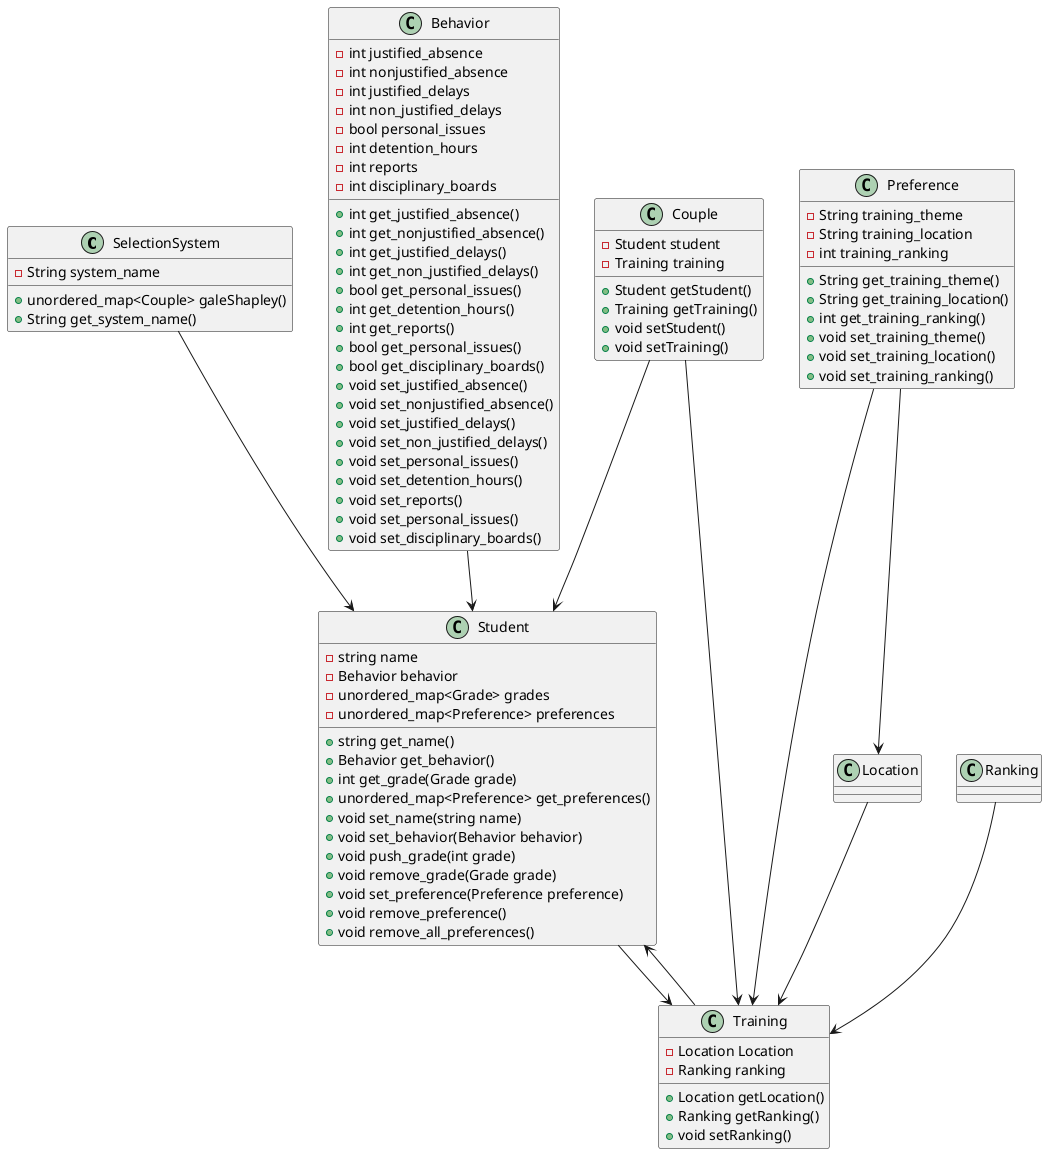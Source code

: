 @startuml diagram

SelectionSystem --> Student
Student --> Training
Training --> Student
Couple --> Student
Couple --> Training
Behavior --> Student
Location --> Training
Ranking --> Training
Preference --> Training
Preference --> Location


class Student {
    -string name
    -Behavior behavior
    -unordered_map<Grade> grades
    -unordered_map<Preference> preferences
    +string get_name()
    +Behavior get_behavior()
    +int get_grade(Grade grade)
    +unordered_map<Preference> get_preferences()
    +void set_name(string name)
    +void set_behavior(Behavior behavior)
    +void push_grade(int grade)
    +void remove_grade(Grade grade)
    +void set_preference(Preference preference)
    +void remove_preference()
    +void remove_all_preferences()
}

class Preference {
    -String training_theme
    -String training_location
    -int training_ranking
    +String get_training_theme()
    +String get_training_location()
    +int get_training_ranking()
    +void set_training_theme()
    +void set_training_location()
    +void set_training_ranking()
}



class SelectionSystem {
    -String system_name
    + unordered_map<Couple> galeShapley()
    + String get_system_name()
}

class Training {
    - Location Location
    - Ranking ranking
    + Location getLocation()
    + Ranking getRanking()
    + void setRanking()
}


class Behavior {
    -int justified_absence
    -int nonjustified_absence
    -int justified_delays
    -int non_justified_delays
    -bool personal_issues
    -int detention_hours
    -int reports
    -int disciplinary_boards
    +int get_justified_absence()
    +int get_nonjustified_absence()
    +int get_justified_delays()
    +int get_non_justified_delays()
    +bool get_personal_issues()
    +int get_detention_hours()
    +int get_reports()
    +bool get_personal_issues()
    +bool get_disciplinary_boards()
    +void set_justified_absence()
    +void set_nonjustified_absence()
    +void set_justified_delays()
    +void set_non_justified_delays()
    +void set_personal_issues()
    +void set_detention_hours()
    +void set_reports()
    +void set_personal_issues()
    +void set_disciplinary_boards()

}

class Couple {
    -Student student 
    -Training training
    + Student getStudent()
    + Training getTraining()
    + void setStudent()
    + void setTraining()
}


@enduml
